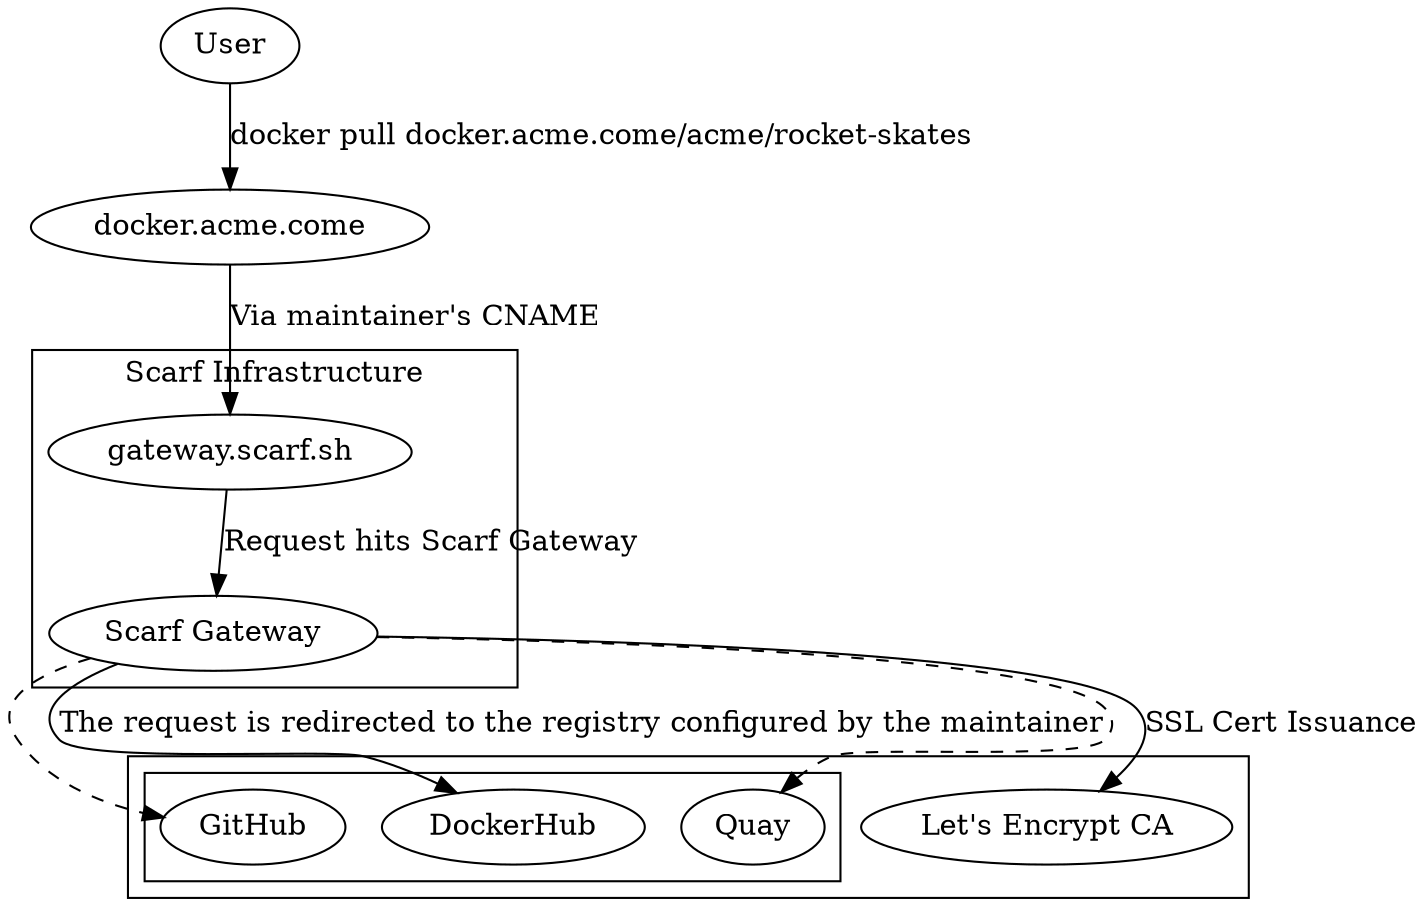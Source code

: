 digraph {
  subgraph external_user {
    "User" -> "docker.acme.come" [label = "docker pull docker.acme.come/acme/rocket-skates"];
  }

  subgraph external_scarf {
    "docker.acme.come" -> "gateway.scarf.sh" [label="Via maintainer's CNAME"]
  }

  subgraph cluster_internal_scarf {
    label = "Scarf Infrastructure"
    "gateway.scarf.sh" -> "Scarf Gateway" [label="Request hits Scarf Gateway"];
  }

  subgraph cluster_external_deps {
    subgraph cluster_registries {
      "Scarf Gateway" -> {"GitHub"} [style=dashed]
      "Scarf Gateway" -> {"DockerHub"} [label="The request is redirected to the registry configured by the maintainer"]
      "Scarf Gateway" -> {"Quay"} [style=dashed]
    }
    "Scarf Gateway" -> "Let's Encrypt CA" [label="SSL Cert Issuance"]
  }
}
